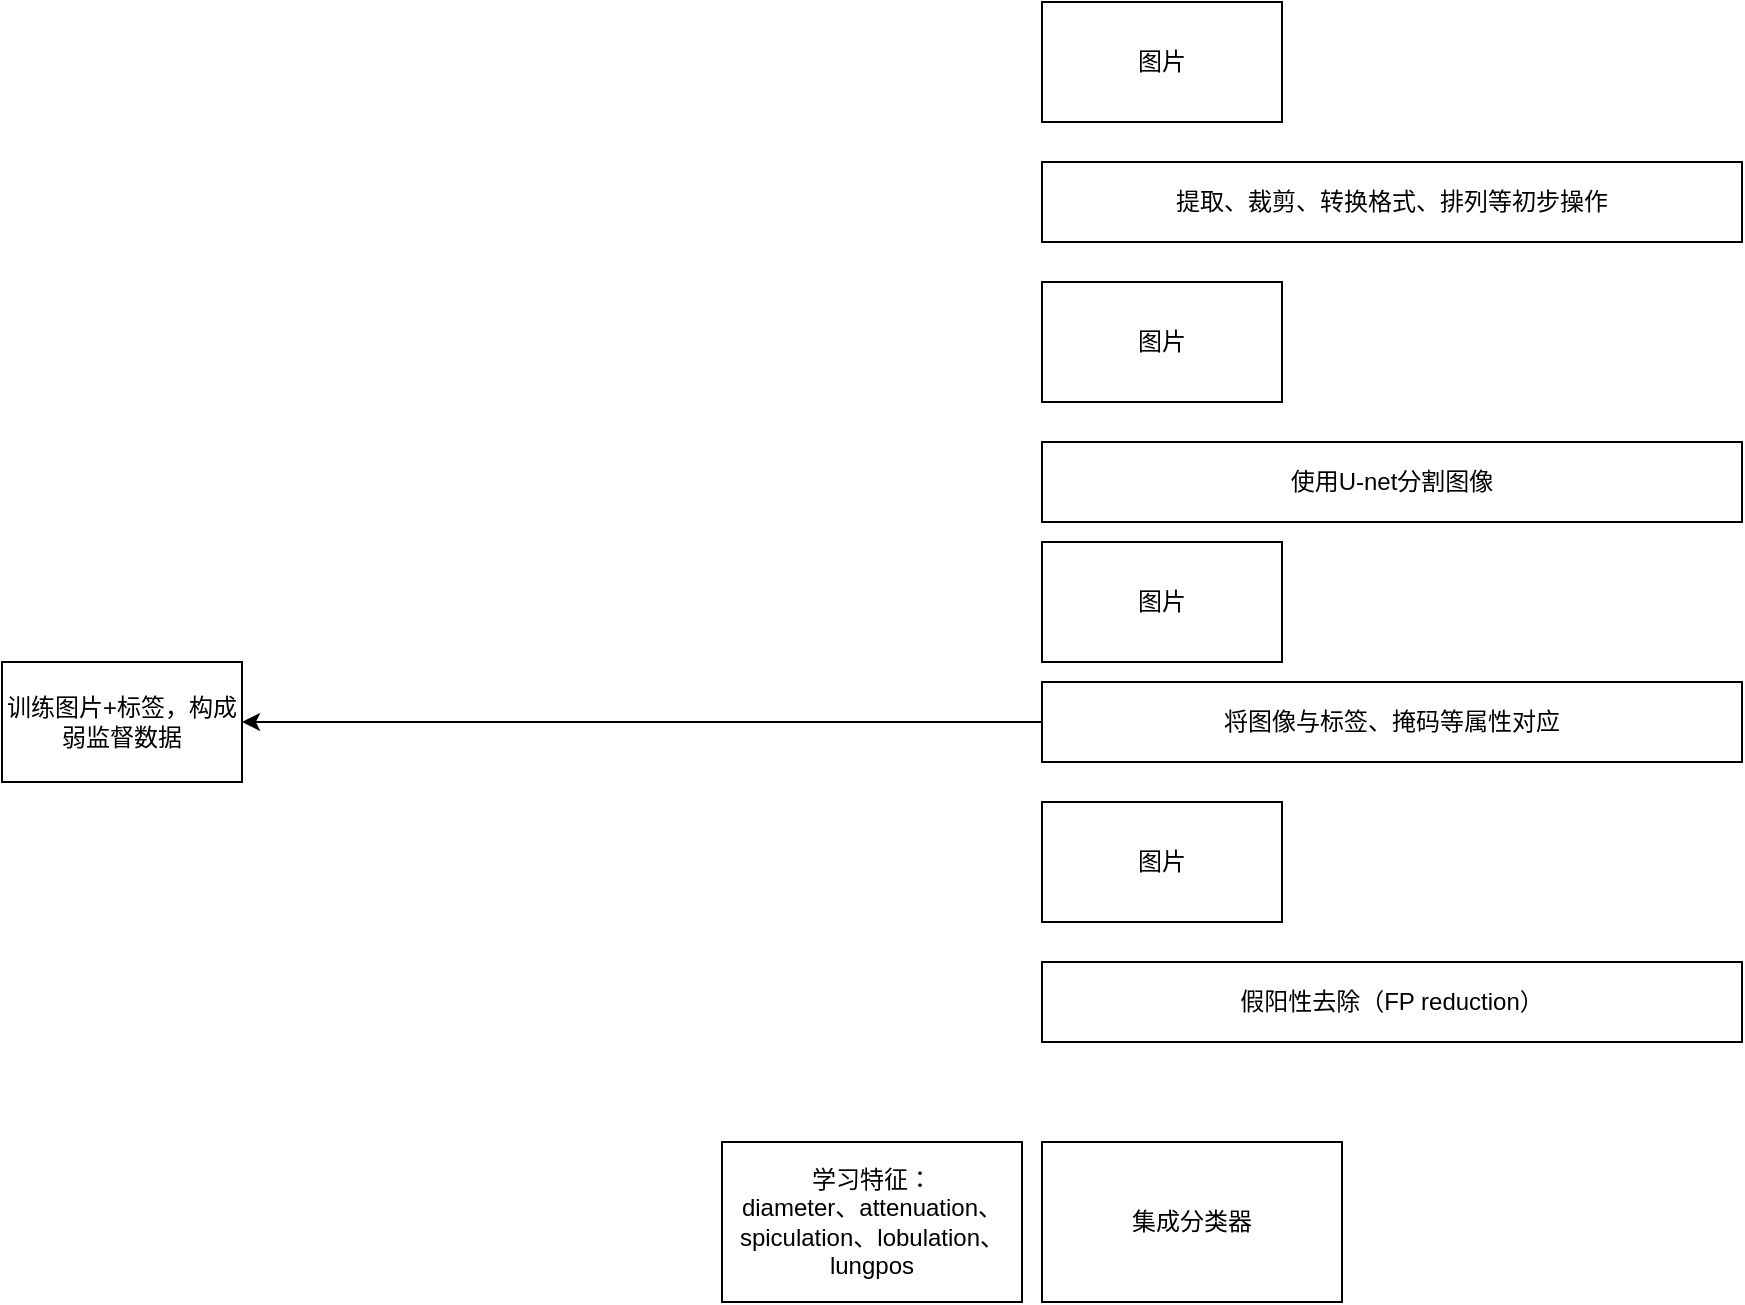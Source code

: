 <mxfile version="24.4.13" type="github">
  <diagram name="第 1 页" id="3tUlroh5XNwTupJuTmao">
    <mxGraphModel dx="1434" dy="746" grid="1" gridSize="10" guides="1" tooltips="1" connect="1" arrows="1" fold="1" page="1" pageScale="1" pageWidth="3300" pageHeight="4681" math="0" shadow="0">
      <root>
        <mxCell id="0" />
        <mxCell id="1" parent="0" />
        <mxCell id="iDm44NRPFB-tu1wQ126g-1" value="图片" style="rounded=0;whiteSpace=wrap;html=1;" vertex="1" parent="1">
          <mxGeometry x="560" y="130" width="120" height="60" as="geometry" />
        </mxCell>
        <mxCell id="iDm44NRPFB-tu1wQ126g-2" value="使用U-net分割图像" style="rounded=0;whiteSpace=wrap;html=1;" vertex="1" parent="1">
          <mxGeometry x="560" y="350" width="350" height="40" as="geometry" />
        </mxCell>
        <mxCell id="iDm44NRPFB-tu1wQ126g-14" style="edgeStyle=orthogonalEdgeStyle;rounded=0;orthogonalLoop=1;jettySize=auto;html=1;exitX=0;exitY=0.5;exitDx=0;exitDy=0;entryX=1;entryY=0.5;entryDx=0;entryDy=0;" edge="1" parent="1" source="iDm44NRPFB-tu1wQ126g-3" target="iDm44NRPFB-tu1wQ126g-13">
          <mxGeometry relative="1" as="geometry" />
        </mxCell>
        <mxCell id="iDm44NRPFB-tu1wQ126g-3" value="将图像与标签、掩码等属性对应" style="whiteSpace=wrap;html=1;" vertex="1" parent="1">
          <mxGeometry x="560" y="470" width="350" height="40" as="geometry" />
        </mxCell>
        <mxCell id="iDm44NRPFB-tu1wQ126g-4" value="假阳性去除（FP reduction）" style="whiteSpace=wrap;html=1;" vertex="1" parent="1">
          <mxGeometry x="560" y="610" width="350" height="40" as="geometry" />
        </mxCell>
        <mxCell id="iDm44NRPFB-tu1wQ126g-5" value="提取、裁剪、转换格式、排列等初步操作" style="whiteSpace=wrap;html=1;" vertex="1" parent="1">
          <mxGeometry x="560" y="210" width="350" height="40" as="geometry" />
        </mxCell>
        <mxCell id="iDm44NRPFB-tu1wQ126g-6" value="图片" style="rounded=0;whiteSpace=wrap;html=1;" vertex="1" parent="1">
          <mxGeometry x="560" y="270" width="120" height="60" as="geometry" />
        </mxCell>
        <mxCell id="iDm44NRPFB-tu1wQ126g-7" value="图片" style="rounded=0;whiteSpace=wrap;html=1;" vertex="1" parent="1">
          <mxGeometry x="560" y="400" width="120" height="60" as="geometry" />
        </mxCell>
        <mxCell id="iDm44NRPFB-tu1wQ126g-8" value="图片" style="rounded=0;whiteSpace=wrap;html=1;" vertex="1" parent="1">
          <mxGeometry x="560" y="530" width="120" height="60" as="geometry" />
        </mxCell>
        <mxCell id="iDm44NRPFB-tu1wQ126g-11" value="学习特征：&lt;div&gt;diameter、attenuation、spiculation、lobulation、lungpos&lt;/div&gt;" style="whiteSpace=wrap;html=1;" vertex="1" parent="1">
          <mxGeometry x="400" y="700" width="150" height="80" as="geometry" />
        </mxCell>
        <mxCell id="iDm44NRPFB-tu1wQ126g-12" value="集成分类器" style="whiteSpace=wrap;html=1;" vertex="1" parent="1">
          <mxGeometry x="560" y="700" width="150" height="80" as="geometry" />
        </mxCell>
        <mxCell id="iDm44NRPFB-tu1wQ126g-13" value="训练图片+标签，构成弱监督数据" style="rounded=0;whiteSpace=wrap;html=1;" vertex="1" parent="1">
          <mxGeometry x="40" y="460" width="120" height="60" as="geometry" />
        </mxCell>
      </root>
    </mxGraphModel>
  </diagram>
</mxfile>
